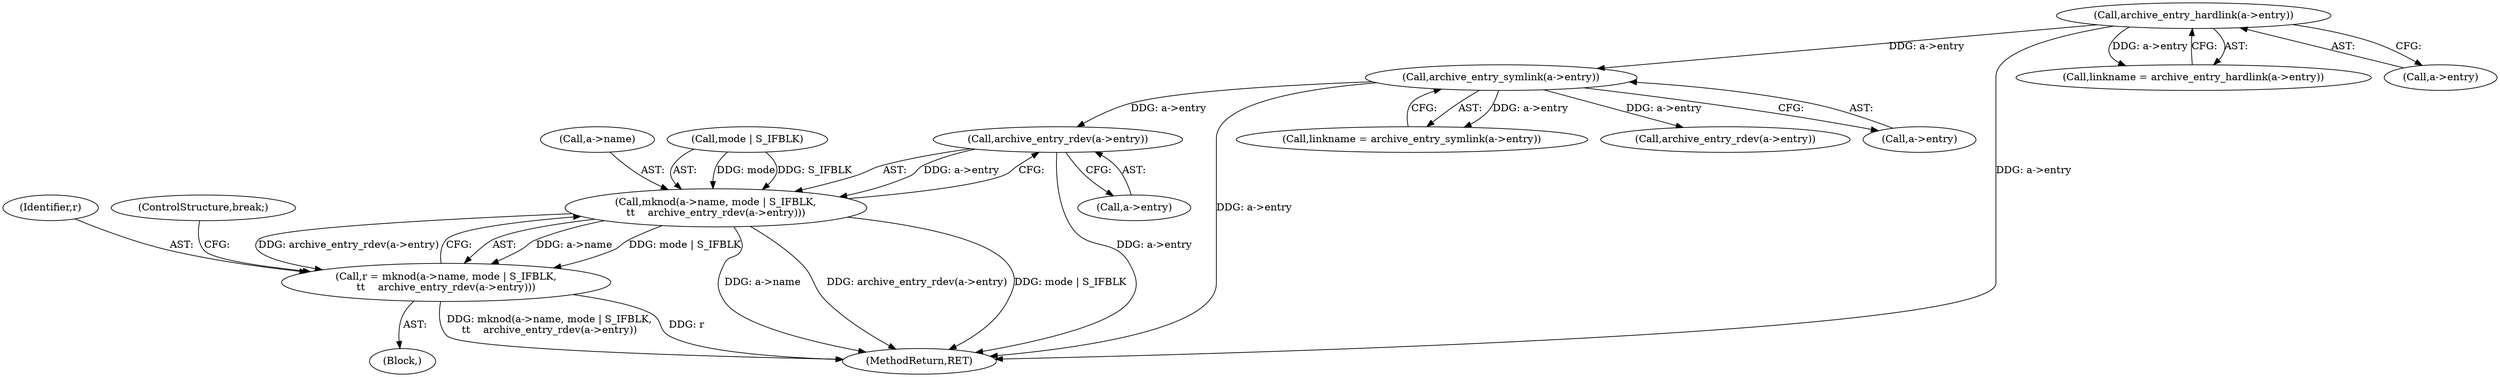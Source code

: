 digraph "0_libarchive_dfd6b54ce33960e420fb206d8872fb759b577ad9_1@pointer" {
"1000246" [label="(Call,archive_entry_rdev(a->entry))"];
"1000148" [label="(Call,archive_entry_symlink(a->entry))"];
"1000135" [label="(Call,archive_entry_hardlink(a->entry))"];
"1000239" [label="(Call,mknod(a->name, mode | S_IFBLK,\n\t\t    archive_entry_rdev(a->entry)))"];
"1000237" [label="(Call,r = mknod(a->name, mode | S_IFBLK,\n\t\t    archive_entry_rdev(a->entry)))"];
"1000238" [label="(Identifier,r)"];
"1000146" [label="(Call,linkname = archive_entry_symlink(a->entry))"];
"1000237" [label="(Call,r = mknod(a->name, mode | S_IFBLK,\n\t\t    archive_entry_rdev(a->entry)))"];
"1000133" [label="(Call,linkname = archive_entry_hardlink(a->entry))"];
"1000240" [label="(Call,a->name)"];
"1000188" [label="(Block,)"];
"1000250" [label="(ControlStructure,break;)"];
"1000231" [label="(Call,archive_entry_rdev(a->entry))"];
"1000243" [label="(Call,mode | S_IFBLK)"];
"1000135" [label="(Call,archive_entry_hardlink(a->entry))"];
"1000247" [label="(Call,a->entry)"];
"1000246" [label="(Call,archive_entry_rdev(a->entry))"];
"1000149" [label="(Call,a->entry)"];
"1000334" [label="(MethodReturn,RET)"];
"1000148" [label="(Call,archive_entry_symlink(a->entry))"];
"1000239" [label="(Call,mknod(a->name, mode | S_IFBLK,\n\t\t    archive_entry_rdev(a->entry)))"];
"1000136" [label="(Call,a->entry)"];
"1000246" -> "1000239"  [label="AST: "];
"1000246" -> "1000247"  [label="CFG: "];
"1000247" -> "1000246"  [label="AST: "];
"1000239" -> "1000246"  [label="CFG: "];
"1000246" -> "1000334"  [label="DDG: a->entry"];
"1000246" -> "1000239"  [label="DDG: a->entry"];
"1000148" -> "1000246"  [label="DDG: a->entry"];
"1000148" -> "1000146"  [label="AST: "];
"1000148" -> "1000149"  [label="CFG: "];
"1000149" -> "1000148"  [label="AST: "];
"1000146" -> "1000148"  [label="CFG: "];
"1000148" -> "1000334"  [label="DDG: a->entry"];
"1000148" -> "1000146"  [label="DDG: a->entry"];
"1000135" -> "1000148"  [label="DDG: a->entry"];
"1000148" -> "1000231"  [label="DDG: a->entry"];
"1000135" -> "1000133"  [label="AST: "];
"1000135" -> "1000136"  [label="CFG: "];
"1000136" -> "1000135"  [label="AST: "];
"1000133" -> "1000135"  [label="CFG: "];
"1000135" -> "1000334"  [label="DDG: a->entry"];
"1000135" -> "1000133"  [label="DDG: a->entry"];
"1000239" -> "1000237"  [label="AST: "];
"1000240" -> "1000239"  [label="AST: "];
"1000243" -> "1000239"  [label="AST: "];
"1000237" -> "1000239"  [label="CFG: "];
"1000239" -> "1000334"  [label="DDG: a->name"];
"1000239" -> "1000334"  [label="DDG: archive_entry_rdev(a->entry)"];
"1000239" -> "1000334"  [label="DDG: mode | S_IFBLK"];
"1000239" -> "1000237"  [label="DDG: a->name"];
"1000239" -> "1000237"  [label="DDG: mode | S_IFBLK"];
"1000239" -> "1000237"  [label="DDG: archive_entry_rdev(a->entry)"];
"1000243" -> "1000239"  [label="DDG: mode"];
"1000243" -> "1000239"  [label="DDG: S_IFBLK"];
"1000237" -> "1000188"  [label="AST: "];
"1000238" -> "1000237"  [label="AST: "];
"1000250" -> "1000237"  [label="CFG: "];
"1000237" -> "1000334"  [label="DDG: mknod(a->name, mode | S_IFBLK,\n\t\t    archive_entry_rdev(a->entry))"];
"1000237" -> "1000334"  [label="DDG: r"];
}
